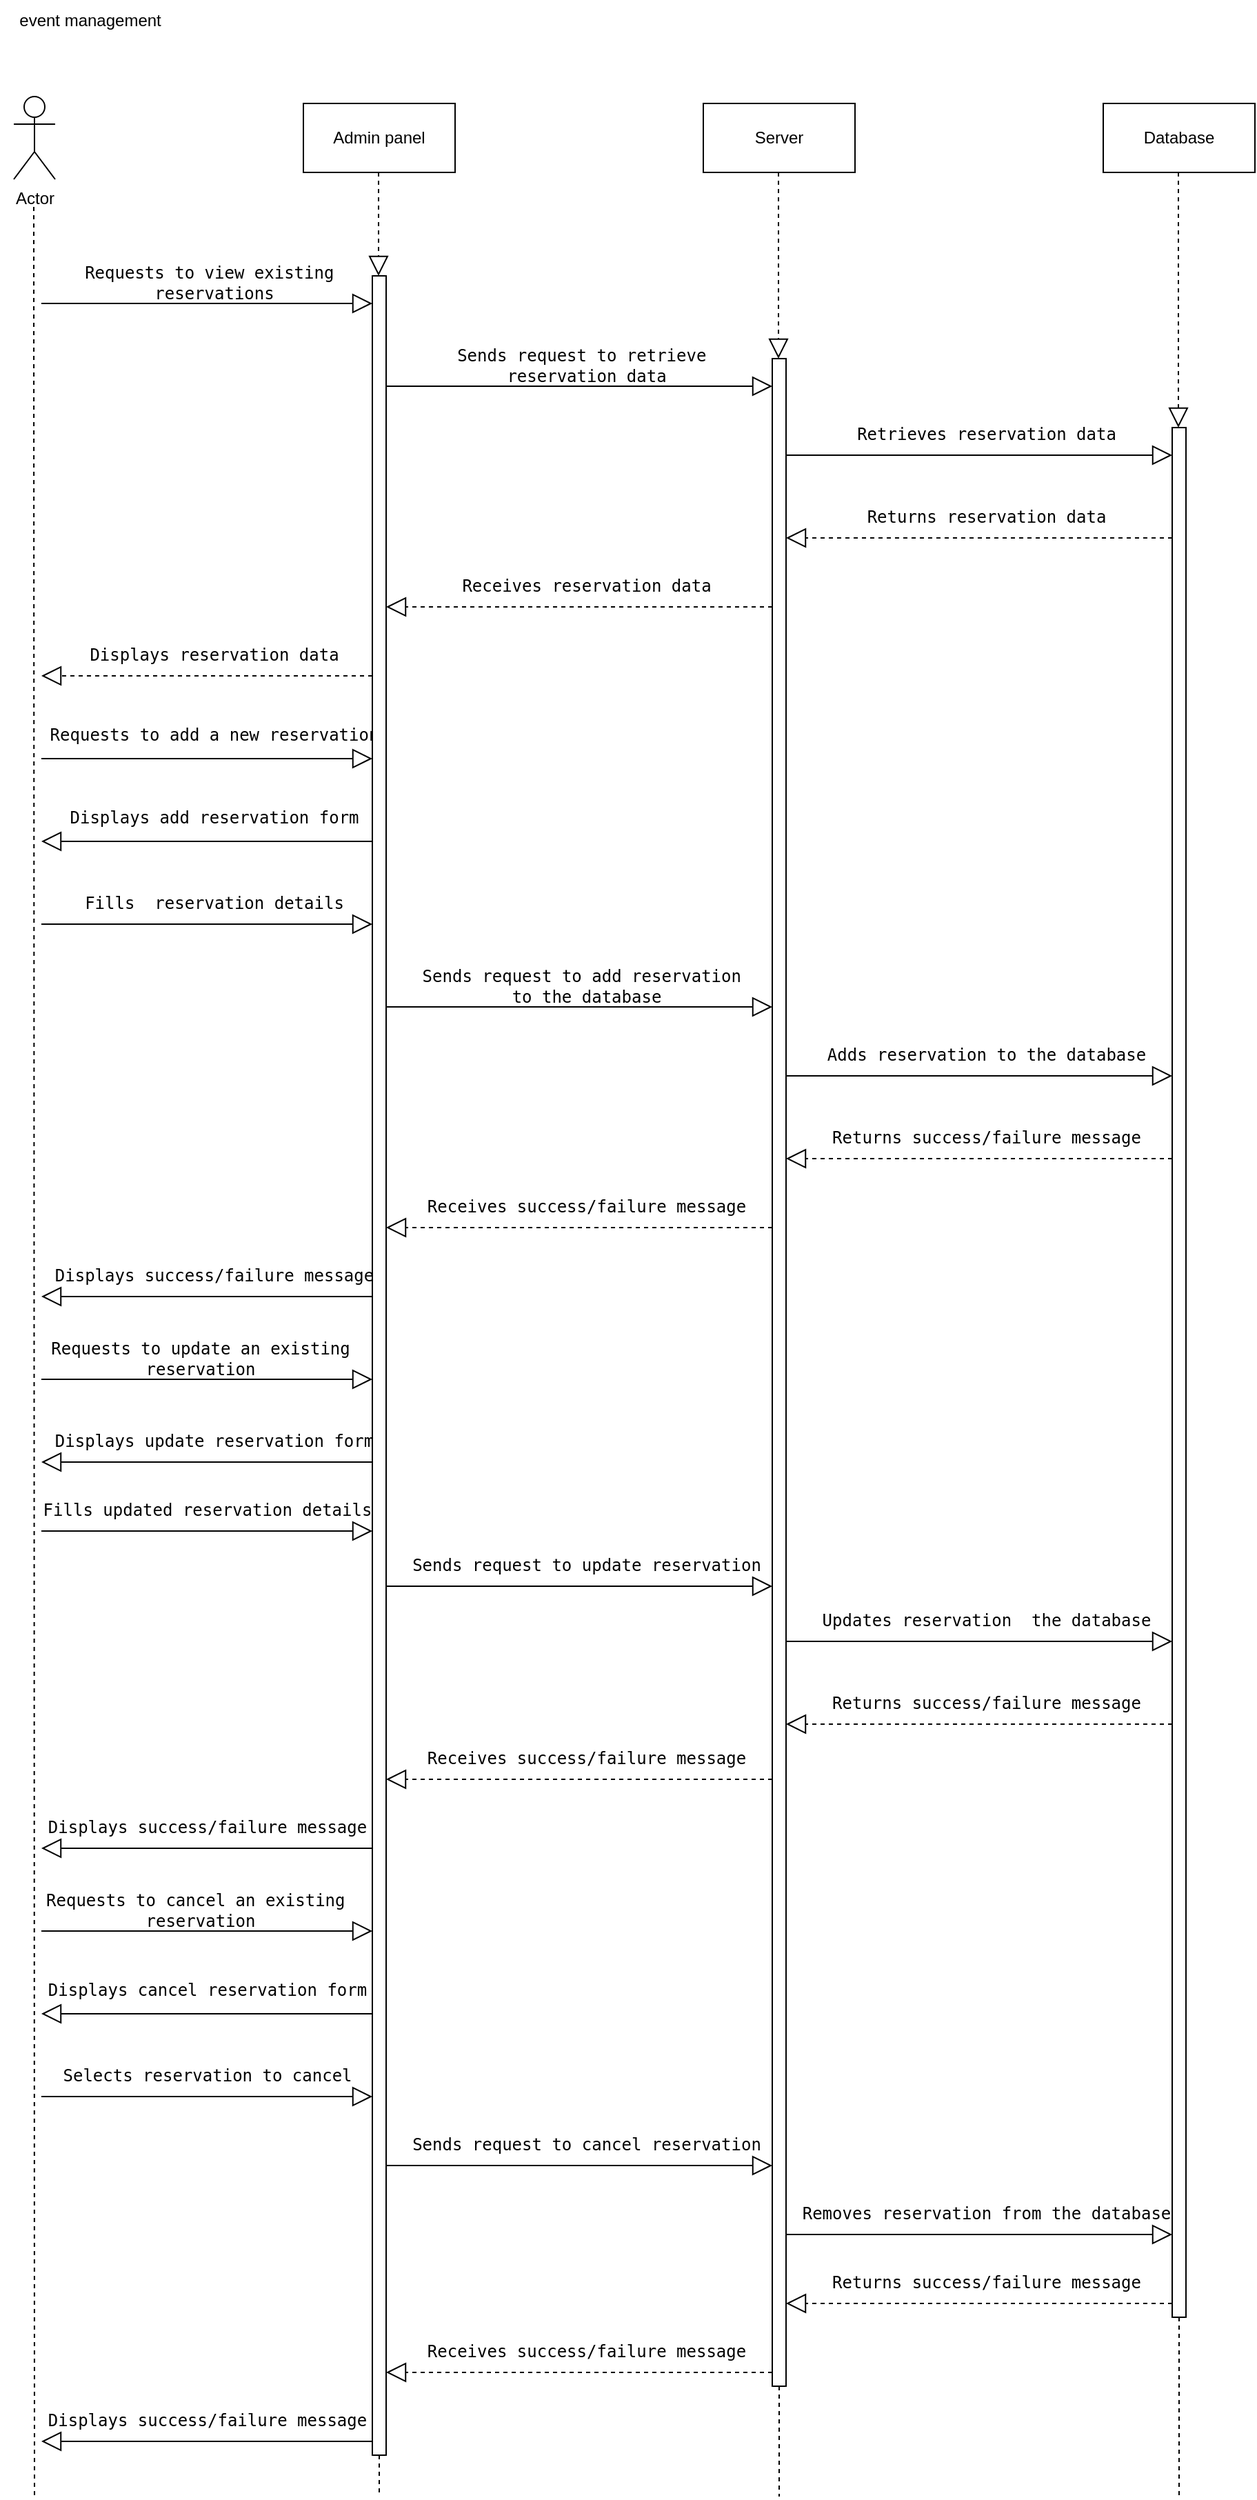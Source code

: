 <mxfile version="21.3.2" type="github">
  <diagram name="Page-1" id="HUuvQruXgSc7d3pRaRLm">
    <mxGraphModel dx="954" dy="2213" grid="1" gridSize="10" guides="1" tooltips="1" connect="1" arrows="1" fold="1" page="1" pageScale="1" pageWidth="1100" pageHeight="1700" math="0" shadow="0">
      <root>
        <mxCell id="0" />
        <mxCell id="1" parent="0" />
        <mxCell id="nMmD6RqtU2po70XVD5wP-1" value="Actor" style="shape=umlActor;verticalLabelPosition=bottom;verticalAlign=top;html=1;outlineConnect=0;" parent="1" vertex="1">
          <mxGeometry x="90" y="40" width="30" height="60" as="geometry" />
        </mxCell>
        <mxCell id="nMmD6RqtU2po70XVD5wP-2" value="Admin panel" style="html=1;whiteSpace=wrap;" parent="1" vertex="1">
          <mxGeometry x="300" y="45" width="110" height="50" as="geometry" />
        </mxCell>
        <mxCell id="nMmD6RqtU2po70XVD5wP-3" value="Server" style="html=1;whiteSpace=wrap;" parent="1" vertex="1">
          <mxGeometry x="590" y="45" width="110" height="50" as="geometry" />
        </mxCell>
        <mxCell id="nMmD6RqtU2po70XVD5wP-4" value="Database" style="html=1;whiteSpace=wrap;" parent="1" vertex="1">
          <mxGeometry x="880" y="45" width="110" height="50" as="geometry" />
        </mxCell>
        <mxCell id="nMmD6RqtU2po70XVD5wP-5" value="" style="endArrow=none;dashed=1;endFill=0;endSize=12;html=1;rounded=0;" parent="1" edge="1">
          <mxGeometry width="160" relative="1" as="geometry">
            <mxPoint x="104.5" y="120" as="sourcePoint" />
            <mxPoint x="105" y="1780" as="targetPoint" />
          </mxGeometry>
        </mxCell>
        <mxCell id="nMmD6RqtU2po70XVD5wP-6" value="" style="endArrow=none;dashed=1;endFill=0;endSize=12;html=1;rounded=0;" parent="1" source="nMmD6RqtU2po70XVD5wP-70" edge="1">
          <mxGeometry width="160" relative="1" as="geometry">
            <mxPoint x="354.5" y="95" as="sourcePoint" />
            <mxPoint x="355" y="1780" as="targetPoint" />
          </mxGeometry>
        </mxCell>
        <mxCell id="nMmD6RqtU2po70XVD5wP-7" value="" style="endArrow=none;dashed=1;endFill=0;endSize=12;html=1;rounded=0;" parent="1" source="nMmD6RqtU2po70XVD5wP-72" edge="1">
          <mxGeometry width="160" relative="1" as="geometry">
            <mxPoint x="644.5" y="95" as="sourcePoint" />
            <mxPoint x="645" y="1780" as="targetPoint" />
          </mxGeometry>
        </mxCell>
        <mxCell id="nMmD6RqtU2po70XVD5wP-8" value="" style="endArrow=none;dashed=1;endFill=0;endSize=12;html=1;rounded=0;" parent="1" source="nMmD6RqtU2po70XVD5wP-74" edge="1">
          <mxGeometry width="160" relative="1" as="geometry">
            <mxPoint x="934.5" y="95" as="sourcePoint" />
            <mxPoint x="935" y="1780" as="targetPoint" />
          </mxGeometry>
        </mxCell>
        <mxCell id="nMmD6RqtU2po70XVD5wP-9" value="&lt;pre&gt;&lt;code class=&quot;!whitespace-pre hljs language-shell&quot;&gt;Requests to view existing &lt;br&gt;reservations&lt;/code&gt;&lt;/pre&gt;" style="text;html=1;align=center;verticalAlign=middle;resizable=0;points=[];autosize=1;strokeColor=none;fillColor=none;" parent="1" vertex="1">
          <mxGeometry x="130" y="140" width="210" height="70" as="geometry" />
        </mxCell>
        <mxCell id="nMmD6RqtU2po70XVD5wP-10" value="&lt;pre&gt;&lt;code class=&quot;!whitespace-pre hljs language-shell&quot;&gt;Sends request to retrieve &lt;br&gt;reservation data&lt;/code&gt;&lt;/pre&gt;" style="text;html=1;align=center;verticalAlign=middle;resizable=0;points=[];autosize=1;strokeColor=none;fillColor=none;" parent="1" vertex="1">
          <mxGeometry x="400" y="200" width="210" height="70" as="geometry" />
        </mxCell>
        <mxCell id="nMmD6RqtU2po70XVD5wP-11" value="&lt;pre&gt;&lt;code class=&quot;!whitespace-pre hljs language-shell&quot;&gt;Retrieves reservation data&lt;/code&gt;&lt;/pre&gt;" style="text;html=1;align=center;verticalAlign=middle;resizable=0;points=[];autosize=1;strokeColor=none;fillColor=none;" parent="1" vertex="1">
          <mxGeometry x="690" y="260" width="210" height="50" as="geometry" />
        </mxCell>
        <mxCell id="nMmD6RqtU2po70XVD5wP-12" value="&lt;pre&gt;&lt;code class=&quot;!whitespace-pre hljs language-shell&quot;&gt;Returns reservation data&lt;/code&gt;&lt;/pre&gt;" style="text;html=1;align=center;verticalAlign=middle;resizable=0;points=[];autosize=1;strokeColor=none;fillColor=none;" parent="1" vertex="1">
          <mxGeometry x="700" y="320" width="190" height="50" as="geometry" />
        </mxCell>
        <mxCell id="nMmD6RqtU2po70XVD5wP-13" value="&lt;pre&gt;&lt;code class=&quot;!whitespace-pre hljs language-shell&quot;&gt;Receives reservation data&lt;/code&gt;&lt;/pre&gt;" style="text;html=1;align=center;verticalAlign=middle;resizable=0;points=[];autosize=1;strokeColor=none;fillColor=none;" parent="1" vertex="1">
          <mxGeometry x="405" y="370" width="200" height="50" as="geometry" />
        </mxCell>
        <mxCell id="nMmD6RqtU2po70XVD5wP-14" value="&lt;pre&gt;&lt;code class=&quot;!whitespace-pre hljs language-shell&quot;&gt;Displays reservation data&lt;/code&gt;&lt;/pre&gt;" style="text;html=1;align=center;verticalAlign=middle;resizable=0;points=[];autosize=1;strokeColor=none;fillColor=none;" parent="1" vertex="1">
          <mxGeometry x="135" y="420" width="200" height="50" as="geometry" />
        </mxCell>
        <mxCell id="nMmD6RqtU2po70XVD5wP-15" value="&lt;pre&gt;&lt;code class=&quot;!whitespace-pre hljs language-shell&quot;&gt;Requests to add a new reservation&lt;/code&gt;&lt;/pre&gt;" style="text;html=1;align=center;verticalAlign=middle;resizable=0;points=[];autosize=1;strokeColor=none;fillColor=none;" parent="1" vertex="1">
          <mxGeometry x="110" y="478" width="250" height="50" as="geometry" />
        </mxCell>
        <mxCell id="nMmD6RqtU2po70XVD5wP-16" value="&lt;pre&gt;&lt;code class=&quot;!whitespace-pre hljs language-shell&quot;&gt;Displays add reservation form&lt;/code&gt;&lt;/pre&gt;" style="text;html=1;align=center;verticalAlign=middle;resizable=0;points=[];autosize=1;strokeColor=none;fillColor=none;" parent="1" vertex="1">
          <mxGeometry x="120" y="538" width="230" height="50" as="geometry" />
        </mxCell>
        <mxCell id="nMmD6RqtU2po70XVD5wP-17" value="&lt;pre&gt;&lt;code class=&quot;!whitespace-pre hljs language-shell&quot;&gt;Fills  reservation details&lt;span class=&quot;bash&quot;&gt;&lt;/span&gt;&lt;/code&gt;&lt;/pre&gt;" style="text;html=1;align=center;verticalAlign=middle;resizable=0;points=[];autosize=1;strokeColor=none;fillColor=none;" parent="1" vertex="1">
          <mxGeometry x="130" y="600" width="210" height="50" as="geometry" />
        </mxCell>
        <mxCell id="nMmD6RqtU2po70XVD5wP-18" value="&lt;pre&gt;&lt;code class=&quot;!whitespace-pre hljs language-shell&quot;&gt;Sends request to add reservation &lt;br&gt;to the database&lt;/code&gt;&lt;/pre&gt;" style="text;html=1;align=center;verticalAlign=middle;resizable=0;points=[];autosize=1;strokeColor=none;fillColor=none;" parent="1" vertex="1">
          <mxGeometry x="380" y="650" width="250" height="70" as="geometry" />
        </mxCell>
        <mxCell id="nMmD6RqtU2po70XVD5wP-19" value="&lt;pre&gt;&lt;code class=&quot;!whitespace-pre hljs language-shell&quot;&gt;Adds reservation to the database&lt;/code&gt;&lt;/pre&gt;" style="text;html=1;align=center;verticalAlign=middle;resizable=0;points=[];autosize=1;strokeColor=none;fillColor=none;" parent="1" vertex="1">
          <mxGeometry x="670" y="710" width="250" height="50" as="geometry" />
        </mxCell>
        <mxCell id="nMmD6RqtU2po70XVD5wP-20" value="&lt;pre&gt;&lt;code class=&quot;!whitespace-pre hljs language-shell&quot;&gt;Returns success/failure message&lt;/code&gt;&lt;/pre&gt;" style="text;html=1;align=center;verticalAlign=middle;resizable=0;points=[];autosize=1;strokeColor=none;fillColor=none;" parent="1" vertex="1">
          <mxGeometry x="675" y="770" width="240" height="50" as="geometry" />
        </mxCell>
        <mxCell id="nMmD6RqtU2po70XVD5wP-21" value="&lt;pre&gt;&lt;code class=&quot;!whitespace-pre hljs language-shell&quot;&gt;Receives success/failure message&lt;/code&gt;&lt;/pre&gt;" style="text;html=1;align=center;verticalAlign=middle;resizable=0;points=[];autosize=1;strokeColor=none;fillColor=none;" parent="1" vertex="1">
          <mxGeometry x="380" y="820" width="250" height="50" as="geometry" />
        </mxCell>
        <mxCell id="nMmD6RqtU2po70XVD5wP-22" value="&lt;pre&gt;&lt;code class=&quot;!whitespace-pre hljs language-shell&quot;&gt;Displays success/failure message&lt;/code&gt;&lt;/pre&gt;" style="text;html=1;align=center;verticalAlign=middle;resizable=0;points=[];autosize=1;strokeColor=none;fillColor=none;" parent="1" vertex="1">
          <mxGeometry x="110" y="870" width="250" height="50" as="geometry" />
        </mxCell>
        <mxCell id="nMmD6RqtU2po70XVD5wP-23" value="&lt;pre&gt;&lt;code class=&quot;!whitespace-pre hljs language-shell&quot;&gt;Requests to update an existing&lt;br&gt;reservation&lt;/code&gt;&lt;/pre&gt;" style="text;html=1;align=center;verticalAlign=middle;resizable=0;points=[];autosize=1;strokeColor=none;fillColor=none;" parent="1" vertex="1">
          <mxGeometry x="110" y="920" width="230" height="70" as="geometry" />
        </mxCell>
        <mxCell id="nMmD6RqtU2po70XVD5wP-24" value="&lt;pre&gt;&lt;code class=&quot;!whitespace-pre hljs language-shell&quot;&gt;Displays update reservation form&lt;/code&gt;&lt;/pre&gt;" style="text;html=1;align=center;verticalAlign=middle;resizable=0;points=[];autosize=1;strokeColor=none;fillColor=none;" parent="1" vertex="1">
          <mxGeometry x="110" y="990" width="250" height="50" as="geometry" />
        </mxCell>
        <mxCell id="nMmD6RqtU2po70XVD5wP-25" value="&lt;pre&gt;&lt;code class=&quot;!whitespace-pre hljs language-shell&quot;&gt;Fills updated reservation details&lt;span class=&quot;bash&quot;&gt;&lt;/span&gt;&lt;/code&gt;&lt;/pre&gt;" style="text;html=1;align=center;verticalAlign=middle;resizable=0;points=[];autosize=1;strokeColor=none;fillColor=none;" parent="1" vertex="1">
          <mxGeometry x="105" y="1040" width="250" height="50" as="geometry" />
        </mxCell>
        <mxCell id="nMmD6RqtU2po70XVD5wP-26" value="&lt;pre&gt;&lt;code class=&quot;!whitespace-pre hljs language-shell&quot;&gt;Sends request to update reservation&lt;/code&gt;&lt;/pre&gt;" style="text;html=1;align=center;verticalAlign=middle;resizable=0;points=[];autosize=1;strokeColor=none;fillColor=none;" parent="1" vertex="1">
          <mxGeometry x="370" y="1080" width="270" height="50" as="geometry" />
        </mxCell>
        <mxCell id="nMmD6RqtU2po70XVD5wP-27" value="&lt;pre&gt;&lt;code class=&quot;!whitespace-pre hljs language-shell&quot;&gt;Updates reservation  the database&lt;span class=&quot;bash&quot;&gt;&lt;/span&gt;&lt;/code&gt;&lt;/pre&gt;" style="text;html=1;align=center;verticalAlign=middle;resizable=0;points=[];autosize=1;strokeColor=none;fillColor=none;" parent="1" vertex="1">
          <mxGeometry x="670" y="1120" width="250" height="50" as="geometry" />
        </mxCell>
        <mxCell id="nMmD6RqtU2po70XVD5wP-28" value="&lt;pre&gt;&lt;code class=&quot;!whitespace-pre hljs language-shell&quot;&gt;Returns success/failure message&lt;/code&gt;&lt;/pre&gt;" style="text;html=1;align=center;verticalAlign=middle;resizable=0;points=[];autosize=1;strokeColor=none;fillColor=none;" parent="1" vertex="1">
          <mxGeometry x="675" y="1180" width="240" height="50" as="geometry" />
        </mxCell>
        <mxCell id="nMmD6RqtU2po70XVD5wP-29" value="&lt;pre&gt;&lt;code class=&quot;!whitespace-pre hljs language-shell&quot;&gt;Receives success/failure message&lt;/code&gt;&lt;/pre&gt;" style="text;html=1;align=center;verticalAlign=middle;resizable=0;points=[];autosize=1;strokeColor=none;fillColor=none;" parent="1" vertex="1">
          <mxGeometry x="380" y="1220" width="250" height="50" as="geometry" />
        </mxCell>
        <mxCell id="nMmD6RqtU2po70XVD5wP-30" value="&lt;pre&gt;&lt;code class=&quot;!whitespace-pre hljs language-shell&quot;&gt;Displays success/failure message&lt;/code&gt;&lt;/pre&gt;" style="text;html=1;align=center;verticalAlign=middle;resizable=0;points=[];autosize=1;strokeColor=none;fillColor=none;" parent="1" vertex="1">
          <mxGeometry x="105" y="1270" width="250" height="50" as="geometry" />
        </mxCell>
        <mxCell id="nMmD6RqtU2po70XVD5wP-31" value="&lt;pre&gt;&lt;code class=&quot;!whitespace-pre hljs language-shell&quot;&gt;Requests to cancel an existing &lt;br&gt;reservation&lt;/code&gt;&lt;/pre&gt;" style="text;html=1;align=center;verticalAlign=middle;resizable=0;points=[];autosize=1;strokeColor=none;fillColor=none;" parent="1" vertex="1">
          <mxGeometry x="105" y="1320" width="240" height="70" as="geometry" />
        </mxCell>
        <mxCell id="nMmD6RqtU2po70XVD5wP-32" value="&lt;pre&gt;&lt;code class=&quot;!whitespace-pre hljs language-shell&quot;&gt;Displays cancel reservation form&lt;/code&gt;&lt;/pre&gt;" style="text;html=1;align=center;verticalAlign=middle;resizable=0;points=[];autosize=1;strokeColor=none;fillColor=none;" parent="1" vertex="1">
          <mxGeometry x="105" y="1388" width="250" height="50" as="geometry" />
        </mxCell>
        <mxCell id="nMmD6RqtU2po70XVD5wP-33" value="&lt;pre&gt;&lt;code class=&quot;!whitespace-pre hljs language-shell&quot;&gt;Selects reservation to cancel&lt;/code&gt;&lt;/pre&gt;" style="text;html=1;align=center;verticalAlign=middle;resizable=0;points=[];autosize=1;strokeColor=none;fillColor=none;" parent="1" vertex="1">
          <mxGeometry x="115" y="1450" width="230" height="50" as="geometry" />
        </mxCell>
        <mxCell id="nMmD6RqtU2po70XVD5wP-34" value="&lt;pre&gt;&lt;code class=&quot;!whitespace-pre hljs language-shell&quot;&gt;Sends request to cancel reservation&lt;/code&gt;&lt;/pre&gt;" style="text;html=1;align=center;verticalAlign=middle;resizable=0;points=[];autosize=1;strokeColor=none;fillColor=none;" parent="1" vertex="1">
          <mxGeometry x="370" y="1500" width="270" height="50" as="geometry" />
        </mxCell>
        <mxCell id="nMmD6RqtU2po70XVD5wP-35" value="&lt;pre&gt;&lt;code class=&quot;!whitespace-pre hljs language-shell&quot;&gt;Removes reservation from the database&lt;/code&gt;&lt;/pre&gt;" style="text;html=1;align=center;verticalAlign=middle;resizable=0;points=[];autosize=1;strokeColor=none;fillColor=none;" parent="1" vertex="1">
          <mxGeometry x="655" y="1550" width="280" height="50" as="geometry" />
        </mxCell>
        <mxCell id="nMmD6RqtU2po70XVD5wP-36" value="&lt;pre&gt;&lt;code class=&quot;!whitespace-pre hljs language-shell&quot;&gt;Returns success/failure message&lt;/code&gt;&lt;/pre&gt;" style="text;html=1;align=center;verticalAlign=middle;resizable=0;points=[];autosize=1;strokeColor=none;fillColor=none;" parent="1" vertex="1">
          <mxGeometry x="675" y="1600" width="240" height="50" as="geometry" />
        </mxCell>
        <mxCell id="nMmD6RqtU2po70XVD5wP-37" value="&lt;pre&gt;&lt;code class=&quot;!whitespace-pre hljs language-shell&quot;&gt;Receives success/failure message&lt;/code&gt;&lt;/pre&gt;" style="text;html=1;align=center;verticalAlign=middle;resizable=0;points=[];autosize=1;strokeColor=none;fillColor=none;" parent="1" vertex="1">
          <mxGeometry x="380" y="1650" width="250" height="50" as="geometry" />
        </mxCell>
        <mxCell id="nMmD6RqtU2po70XVD5wP-38" value="&lt;pre&gt;&lt;code class=&quot;!whitespace-pre hljs language-shell&quot;&gt;Displays success/failure message&lt;/code&gt;&lt;/pre&gt;" style="text;html=1;align=center;verticalAlign=middle;resizable=0;points=[];autosize=1;strokeColor=none;fillColor=none;" parent="1" vertex="1">
          <mxGeometry x="105" y="1700" width="250" height="50" as="geometry" />
        </mxCell>
        <mxCell id="nMmD6RqtU2po70XVD5wP-39" value="" style="endArrow=block;endFill=0;endSize=12;html=1;rounded=0;" parent="1" edge="1">
          <mxGeometry width="160" relative="1" as="geometry">
            <mxPoint x="110" y="190" as="sourcePoint" />
            <mxPoint x="350" y="190" as="targetPoint" />
          </mxGeometry>
        </mxCell>
        <mxCell id="nMmD6RqtU2po70XVD5wP-40" value="" style="endArrow=block;endFill=0;endSize=12;html=1;rounded=0;dashed=1;" parent="1" edge="1">
          <mxGeometry width="160" relative="1" as="geometry">
            <mxPoint x="350" y="460" as="sourcePoint" />
            <mxPoint x="110" y="460" as="targetPoint" />
          </mxGeometry>
        </mxCell>
        <mxCell id="nMmD6RqtU2po70XVD5wP-41" value="" style="endArrow=block;endFill=0;endSize=12;html=1;rounded=0;" parent="1" edge="1">
          <mxGeometry width="160" relative="1" as="geometry">
            <mxPoint x="110" y="520" as="sourcePoint" />
            <mxPoint x="350" y="520" as="targetPoint" />
          </mxGeometry>
        </mxCell>
        <mxCell id="nMmD6RqtU2po70XVD5wP-42" value="" style="endArrow=block;endFill=0;endSize=12;html=1;rounded=0;" parent="1" edge="1">
          <mxGeometry width="160" relative="1" as="geometry">
            <mxPoint x="350" y="580" as="sourcePoint" />
            <mxPoint x="110" y="580" as="targetPoint" />
          </mxGeometry>
        </mxCell>
        <mxCell id="nMmD6RqtU2po70XVD5wP-43" value="" style="endArrow=block;endFill=0;endSize=12;html=1;rounded=0;" parent="1" edge="1">
          <mxGeometry width="160" relative="1" as="geometry">
            <mxPoint x="110" y="640" as="sourcePoint" />
            <mxPoint x="350" y="640" as="targetPoint" />
          </mxGeometry>
        </mxCell>
        <mxCell id="nMmD6RqtU2po70XVD5wP-44" value="" style="endArrow=block;endFill=0;endSize=12;html=1;rounded=0;" parent="1" edge="1">
          <mxGeometry width="160" relative="1" as="geometry">
            <mxPoint x="350" y="910" as="sourcePoint" />
            <mxPoint x="110" y="910" as="targetPoint" />
          </mxGeometry>
        </mxCell>
        <mxCell id="nMmD6RqtU2po70XVD5wP-45" value="" style="endArrow=block;endFill=0;endSize=12;html=1;rounded=0;" parent="1" edge="1">
          <mxGeometry width="160" relative="1" as="geometry">
            <mxPoint x="110" y="970" as="sourcePoint" />
            <mxPoint x="350" y="970" as="targetPoint" />
          </mxGeometry>
        </mxCell>
        <mxCell id="nMmD6RqtU2po70XVD5wP-46" value="" style="endArrow=block;endFill=0;endSize=12;html=1;rounded=0;" parent="1" edge="1">
          <mxGeometry width="160" relative="1" as="geometry">
            <mxPoint x="350" y="1030" as="sourcePoint" />
            <mxPoint x="110" y="1030" as="targetPoint" />
          </mxGeometry>
        </mxCell>
        <mxCell id="nMmD6RqtU2po70XVD5wP-47" value="" style="endArrow=block;endFill=0;endSize=12;html=1;rounded=0;" parent="1" edge="1">
          <mxGeometry width="160" relative="1" as="geometry">
            <mxPoint x="110" y="1080" as="sourcePoint" />
            <mxPoint x="350" y="1080" as="targetPoint" />
          </mxGeometry>
        </mxCell>
        <mxCell id="nMmD6RqtU2po70XVD5wP-48" value="" style="endArrow=block;endFill=0;endSize=12;html=1;rounded=0;" parent="1" edge="1">
          <mxGeometry width="160" relative="1" as="geometry">
            <mxPoint x="350" y="1310" as="sourcePoint" />
            <mxPoint x="110" y="1310" as="targetPoint" />
          </mxGeometry>
        </mxCell>
        <mxCell id="nMmD6RqtU2po70XVD5wP-49" value="" style="endArrow=block;endFill=0;endSize=12;html=1;rounded=0;" parent="1" edge="1">
          <mxGeometry width="160" relative="1" as="geometry">
            <mxPoint x="110" y="1370" as="sourcePoint" />
            <mxPoint x="350" y="1370" as="targetPoint" />
          </mxGeometry>
        </mxCell>
        <mxCell id="nMmD6RqtU2po70XVD5wP-50" value="" style="endArrow=block;endFill=0;endSize=12;html=1;rounded=0;" parent="1" edge="1">
          <mxGeometry width="160" relative="1" as="geometry">
            <mxPoint x="350" y="1430" as="sourcePoint" />
            <mxPoint x="110" y="1430" as="targetPoint" />
          </mxGeometry>
        </mxCell>
        <mxCell id="nMmD6RqtU2po70XVD5wP-51" value="" style="endArrow=block;endFill=0;endSize=12;html=1;rounded=0;" parent="1" edge="1">
          <mxGeometry width="160" relative="1" as="geometry">
            <mxPoint x="110" y="1490" as="sourcePoint" />
            <mxPoint x="350" y="1490" as="targetPoint" />
          </mxGeometry>
        </mxCell>
        <mxCell id="nMmD6RqtU2po70XVD5wP-52" value="" style="endArrow=block;endFill=0;endSize=12;html=1;rounded=0;" parent="1" edge="1">
          <mxGeometry width="160" relative="1" as="geometry">
            <mxPoint x="350" y="1740" as="sourcePoint" />
            <mxPoint x="110" y="1740" as="targetPoint" />
          </mxGeometry>
        </mxCell>
        <mxCell id="nMmD6RqtU2po70XVD5wP-53" value="" style="endArrow=block;endFill=0;endSize=12;html=1;rounded=0;" parent="1" edge="1">
          <mxGeometry width="160" relative="1" as="geometry">
            <mxPoint x="360" y="250" as="sourcePoint" />
            <mxPoint x="640" y="250" as="targetPoint" />
          </mxGeometry>
        </mxCell>
        <mxCell id="nMmD6RqtU2po70XVD5wP-55" value="" style="endArrow=block;endFill=0;endSize=12;html=1;rounded=0;dashed=1;" parent="1" edge="1">
          <mxGeometry width="160" relative="1" as="geometry">
            <mxPoint x="640" y="410" as="sourcePoint" />
            <mxPoint x="360" y="410" as="targetPoint" />
          </mxGeometry>
        </mxCell>
        <mxCell id="nMmD6RqtU2po70XVD5wP-56" value="" style="endArrow=block;endFill=0;endSize=12;html=1;rounded=0;" parent="1" edge="1">
          <mxGeometry width="160" relative="1" as="geometry">
            <mxPoint x="360" y="700" as="sourcePoint" />
            <mxPoint x="640" y="700" as="targetPoint" />
          </mxGeometry>
        </mxCell>
        <mxCell id="nMmD6RqtU2po70XVD5wP-57" value="" style="endArrow=block;endFill=0;endSize=12;html=1;rounded=0;dashed=1;" parent="1" edge="1">
          <mxGeometry width="160" relative="1" as="geometry">
            <mxPoint x="640" y="860" as="sourcePoint" />
            <mxPoint x="360" y="860" as="targetPoint" />
          </mxGeometry>
        </mxCell>
        <mxCell id="nMmD6RqtU2po70XVD5wP-58" value="" style="endArrow=block;endFill=0;endSize=12;html=1;rounded=0;" parent="1" edge="1">
          <mxGeometry width="160" relative="1" as="geometry">
            <mxPoint x="360" y="1120" as="sourcePoint" />
            <mxPoint x="640" y="1120" as="targetPoint" />
          </mxGeometry>
        </mxCell>
        <mxCell id="nMmD6RqtU2po70XVD5wP-59" value="" style="endArrow=block;endFill=0;endSize=12;html=1;rounded=0;dashed=1;" parent="1" edge="1">
          <mxGeometry width="160" relative="1" as="geometry">
            <mxPoint x="640" y="1260" as="sourcePoint" />
            <mxPoint x="360" y="1260" as="targetPoint" />
          </mxGeometry>
        </mxCell>
        <mxCell id="nMmD6RqtU2po70XVD5wP-60" value="" style="endArrow=block;endFill=0;endSize=12;html=1;rounded=0;" parent="1" edge="1">
          <mxGeometry width="160" relative="1" as="geometry">
            <mxPoint x="360" y="1540" as="sourcePoint" />
            <mxPoint x="640" y="1540" as="targetPoint" />
          </mxGeometry>
        </mxCell>
        <mxCell id="nMmD6RqtU2po70XVD5wP-61" value="" style="endArrow=block;endFill=0;endSize=12;html=1;rounded=0;dashed=1;" parent="1" edge="1">
          <mxGeometry width="160" relative="1" as="geometry">
            <mxPoint x="640" y="1690" as="sourcePoint" />
            <mxPoint x="360" y="1690" as="targetPoint" />
          </mxGeometry>
        </mxCell>
        <mxCell id="nMmD6RqtU2po70XVD5wP-62" value="" style="endArrow=block;endFill=0;endSize=12;html=1;rounded=0;" parent="1" edge="1">
          <mxGeometry width="160" relative="1" as="geometry">
            <mxPoint x="650" y="300" as="sourcePoint" />
            <mxPoint x="930" y="300" as="targetPoint" />
          </mxGeometry>
        </mxCell>
        <mxCell id="nMmD6RqtU2po70XVD5wP-63" value="" style="endArrow=block;endFill=0;endSize=12;html=1;rounded=0;dashed=1;" parent="1" edge="1">
          <mxGeometry width="160" relative="1" as="geometry">
            <mxPoint x="930" y="360" as="sourcePoint" />
            <mxPoint x="650" y="360" as="targetPoint" />
          </mxGeometry>
        </mxCell>
        <mxCell id="nMmD6RqtU2po70XVD5wP-64" value="" style="endArrow=block;endFill=0;endSize=12;html=1;rounded=0;" parent="1" edge="1">
          <mxGeometry width="160" relative="1" as="geometry">
            <mxPoint x="650" y="750" as="sourcePoint" />
            <mxPoint x="930" y="750" as="targetPoint" />
          </mxGeometry>
        </mxCell>
        <mxCell id="nMmD6RqtU2po70XVD5wP-65" value="" style="endArrow=block;endFill=0;endSize=12;html=1;rounded=0;dashed=1;" parent="1" edge="1">
          <mxGeometry width="160" relative="1" as="geometry">
            <mxPoint x="930" y="810" as="sourcePoint" />
            <mxPoint x="650" y="810" as="targetPoint" />
          </mxGeometry>
        </mxCell>
        <mxCell id="nMmD6RqtU2po70XVD5wP-66" value="" style="endArrow=block;endFill=0;endSize=12;html=1;rounded=0;" parent="1" edge="1">
          <mxGeometry width="160" relative="1" as="geometry">
            <mxPoint x="650" y="1160" as="sourcePoint" />
            <mxPoint x="930" y="1160" as="targetPoint" />
          </mxGeometry>
        </mxCell>
        <mxCell id="nMmD6RqtU2po70XVD5wP-67" value="" style="endArrow=block;endFill=0;endSize=12;html=1;rounded=0;dashed=1;" parent="1" edge="1">
          <mxGeometry width="160" relative="1" as="geometry">
            <mxPoint x="930" y="1220" as="sourcePoint" />
            <mxPoint x="650" y="1220" as="targetPoint" />
          </mxGeometry>
        </mxCell>
        <mxCell id="nMmD6RqtU2po70XVD5wP-68" value="" style="endArrow=block;endFill=0;endSize=12;html=1;rounded=0;" parent="1" edge="1">
          <mxGeometry width="160" relative="1" as="geometry">
            <mxPoint x="650" y="1590" as="sourcePoint" />
            <mxPoint x="930" y="1590" as="targetPoint" />
          </mxGeometry>
        </mxCell>
        <mxCell id="nMmD6RqtU2po70XVD5wP-69" value="" style="endArrow=block;endFill=0;endSize=12;html=1;rounded=0;dashed=1;" parent="1" edge="1">
          <mxGeometry width="160" relative="1" as="geometry">
            <mxPoint x="930" y="1640" as="sourcePoint" />
            <mxPoint x="650" y="1640" as="targetPoint" />
          </mxGeometry>
        </mxCell>
        <mxCell id="nMmD6RqtU2po70XVD5wP-71" value="" style="endArrow=block;dashed=1;endFill=0;endSize=12;html=1;rounded=0;" parent="1" target="nMmD6RqtU2po70XVD5wP-70" edge="1">
          <mxGeometry width="160" relative="1" as="geometry">
            <mxPoint x="354.5" y="95" as="sourcePoint" />
            <mxPoint x="355" y="1780" as="targetPoint" />
          </mxGeometry>
        </mxCell>
        <mxCell id="nMmD6RqtU2po70XVD5wP-70" value="" style="html=1;points=[];perimeter=orthogonalPerimeter;outlineConnect=0;targetShapes=umlLifeline;portConstraint=eastwest;newEdgeStyle={&quot;edgeStyle&quot;:&quot;elbowEdgeStyle&quot;,&quot;elbow&quot;:&quot;vertical&quot;,&quot;curved&quot;:0,&quot;rounded&quot;:0};" parent="1" vertex="1">
          <mxGeometry x="350" y="170" width="10" height="1580" as="geometry" />
        </mxCell>
        <mxCell id="nMmD6RqtU2po70XVD5wP-73" value="" style="endArrow=block;dashed=1;endFill=0;endSize=12;html=1;rounded=0;" parent="1" target="nMmD6RqtU2po70XVD5wP-72" edge="1">
          <mxGeometry width="160" relative="1" as="geometry">
            <mxPoint x="644.5" y="95" as="sourcePoint" />
            <mxPoint x="645" y="1780" as="targetPoint" />
          </mxGeometry>
        </mxCell>
        <mxCell id="nMmD6RqtU2po70XVD5wP-72" value="" style="html=1;points=[];perimeter=orthogonalPerimeter;outlineConnect=0;targetShapes=umlLifeline;portConstraint=eastwest;newEdgeStyle={&quot;edgeStyle&quot;:&quot;elbowEdgeStyle&quot;,&quot;elbow&quot;:&quot;vertical&quot;,&quot;curved&quot;:0,&quot;rounded&quot;:0};" parent="1" vertex="1">
          <mxGeometry x="640" y="230" width="10" height="1470" as="geometry" />
        </mxCell>
        <mxCell id="nMmD6RqtU2po70XVD5wP-75" value="" style="endArrow=block;dashed=1;endFill=0;endSize=12;html=1;rounded=0;" parent="1" target="nMmD6RqtU2po70XVD5wP-74" edge="1">
          <mxGeometry width="160" relative="1" as="geometry">
            <mxPoint x="934.5" y="95" as="sourcePoint" />
            <mxPoint x="935" y="1780" as="targetPoint" />
          </mxGeometry>
        </mxCell>
        <mxCell id="nMmD6RqtU2po70XVD5wP-74" value="" style="html=1;points=[];perimeter=orthogonalPerimeter;outlineConnect=0;targetShapes=umlLifeline;portConstraint=eastwest;newEdgeStyle={&quot;edgeStyle&quot;:&quot;elbowEdgeStyle&quot;,&quot;elbow&quot;:&quot;vertical&quot;,&quot;curved&quot;:0,&quot;rounded&quot;:0};" parent="1" vertex="1">
          <mxGeometry x="930" y="280" width="10" height="1370" as="geometry" />
        </mxCell>
        <mxCell id="cly34sglBJESqvuI0nva-1" value="event management" style="text;html=1;align=center;verticalAlign=middle;resizable=0;points=[];autosize=1;strokeColor=none;fillColor=none;" parent="1" vertex="1">
          <mxGeometry x="80" y="-30" width="130" height="30" as="geometry" />
        </mxCell>
      </root>
    </mxGraphModel>
  </diagram>
</mxfile>
